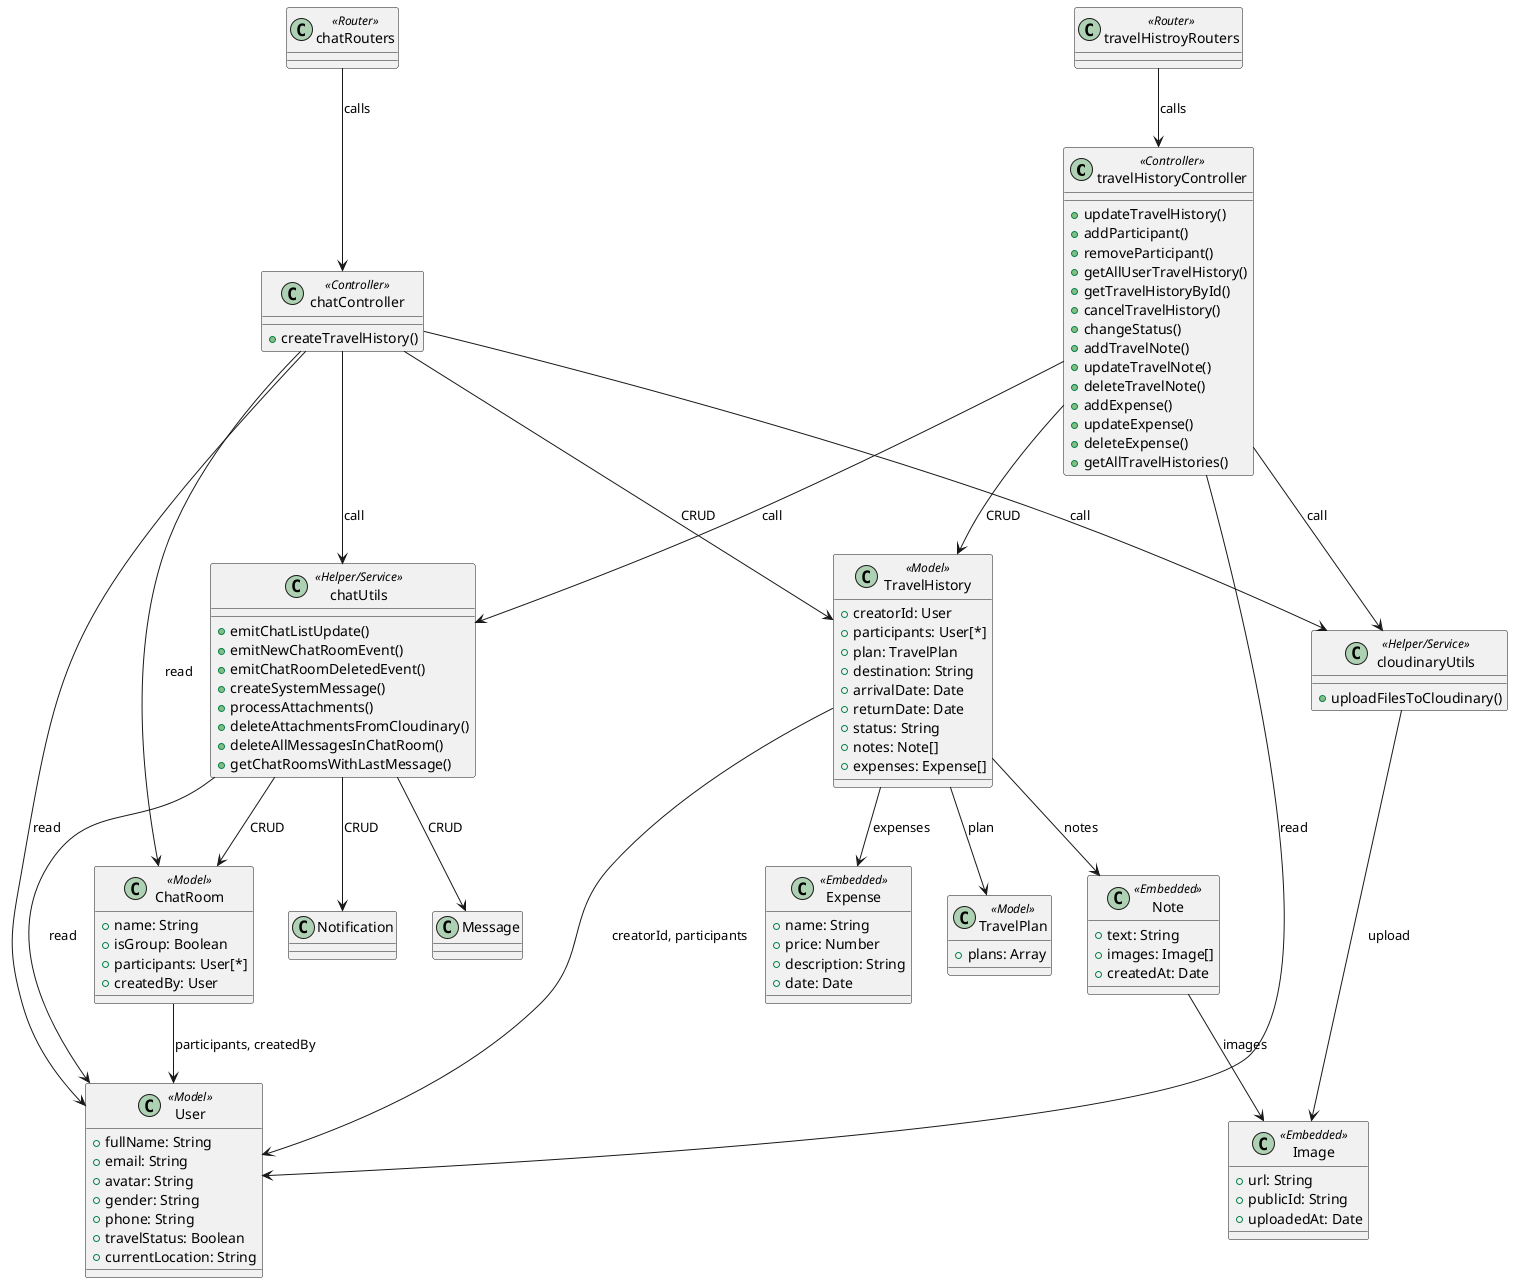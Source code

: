 @startuml
' ==== CONTROLLERS ====
class travelHistoryController <<Controller>> {
  +updateTravelHistory()
  +addParticipant()
  +removeParticipant()
  +getAllUserTravelHistory()
  +getTravelHistoryById()
  +cancelTravelHistory()
  +changeStatus()
  +addTravelNote()
  +updateTravelNote()
  +deleteTravelNote()
  +addExpense()
  +updateExpense()
  +deleteExpense()
  +getAllTravelHistories()
}
class chatController <<Controller>> {
  +createTravelHistory()
}

' ==== ROUTERS ====
class travelHistroyRouters <<Router>>
class chatRouters <<Router>>

' ==== UTILS ====
class chatUtils <<Helper/Service>> {
  +emitChatListUpdate()
  +emitNewChatRoomEvent()
  +emitChatRoomDeletedEvent()
  +createSystemMessage()
  +processAttachments()
  +deleteAttachmentsFromCloudinary()
  +deleteAllMessagesInChatRoom()
  +getChatRoomsWithLastMessage()
}
class cloudinaryUtils <<Helper/Service>> {
  +uploadFilesToCloudinary()
}

' ==== MODELS ====
class TravelHistory <<Model>> {
  +creatorId: User
  +participants: User[*]
  +plan: TravelPlan
  +destination: String
  +arrivalDate: Date
  +returnDate: Date
  +status: String
  +notes: Note[]
  +expenses: Expense[]
}
class User <<Model>> {
  +fullName: String
  +email: String
  +avatar: String
  +gender: String
  +phone: String
  +travelStatus: Boolean
  +currentLocation: String
}
class TravelPlan <<Model>> {
  +plans: Array
}
class Note <<Embedded>> {
  +text: String
  +images: Image[]
  +createdAt: Date
}
class Image <<Embedded>> {
  +url: String
  +publicId: String
  +uploadedAt: Date
}
class Expense <<Embedded>> {
  +name: String
  +price: Number
  +description: String
  +date: Date
}
class ChatRoom <<Model>> {
  +name: String
  +isGroup: Boolean
  +participants: User[*]
  +createdBy: User
}

' ==== RELATIONSHIPS ====
travelHistroyRouters --> travelHistoryController : calls
chatRouters --> chatController : calls
travelHistoryController --> TravelHistory : CRUD
travelHistoryController --> User : read
travelHistoryController --> cloudinaryUtils : call
travelHistoryController --> chatUtils : call
chatController --> TravelHistory : CRUD
chatController --> ChatRoom : read
chatController --> User : read
chatController --> chatUtils : call
chatController --> cloudinaryUtils : call
chatUtils --> ChatRoom : CRUD
chatUtils --> User : read
chatUtils --> Message : CRUD
chatUtils --> Notification : CRUD
cloudinaryUtils --> Image : upload
TravelHistory --> User : creatorId, participants
TravelHistory --> TravelPlan : plan
TravelHistory --> Note : notes
TravelHistory --> Expense : expenses
Note --> Image : images
ChatRoom --> User : participants, createdBy

@enduml
